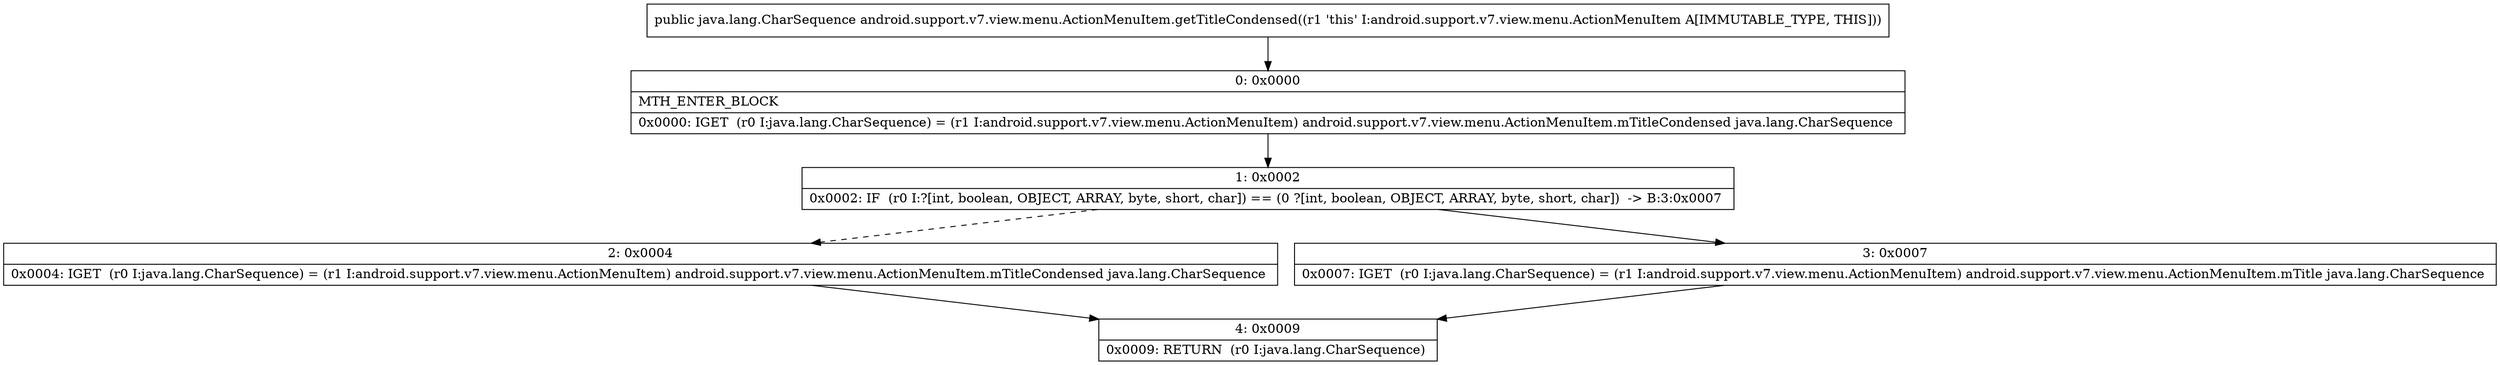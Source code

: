 digraph "CFG forandroid.support.v7.view.menu.ActionMenuItem.getTitleCondensed()Ljava\/lang\/CharSequence;" {
Node_0 [shape=record,label="{0\:\ 0x0000|MTH_ENTER_BLOCK\l|0x0000: IGET  (r0 I:java.lang.CharSequence) = (r1 I:android.support.v7.view.menu.ActionMenuItem) android.support.v7.view.menu.ActionMenuItem.mTitleCondensed java.lang.CharSequence \l}"];
Node_1 [shape=record,label="{1\:\ 0x0002|0x0002: IF  (r0 I:?[int, boolean, OBJECT, ARRAY, byte, short, char]) == (0 ?[int, boolean, OBJECT, ARRAY, byte, short, char])  \-\> B:3:0x0007 \l}"];
Node_2 [shape=record,label="{2\:\ 0x0004|0x0004: IGET  (r0 I:java.lang.CharSequence) = (r1 I:android.support.v7.view.menu.ActionMenuItem) android.support.v7.view.menu.ActionMenuItem.mTitleCondensed java.lang.CharSequence \l}"];
Node_3 [shape=record,label="{3\:\ 0x0007|0x0007: IGET  (r0 I:java.lang.CharSequence) = (r1 I:android.support.v7.view.menu.ActionMenuItem) android.support.v7.view.menu.ActionMenuItem.mTitle java.lang.CharSequence \l}"];
Node_4 [shape=record,label="{4\:\ 0x0009|0x0009: RETURN  (r0 I:java.lang.CharSequence) \l}"];
MethodNode[shape=record,label="{public java.lang.CharSequence android.support.v7.view.menu.ActionMenuItem.getTitleCondensed((r1 'this' I:android.support.v7.view.menu.ActionMenuItem A[IMMUTABLE_TYPE, THIS])) }"];
MethodNode -> Node_0;
Node_0 -> Node_1;
Node_1 -> Node_2[style=dashed];
Node_1 -> Node_3;
Node_2 -> Node_4;
Node_3 -> Node_4;
}

